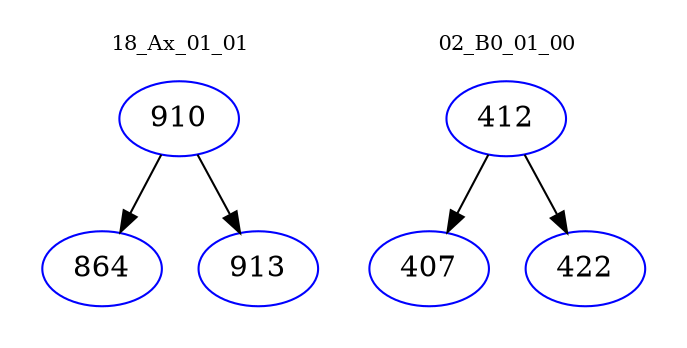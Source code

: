 digraph{
subgraph cluster_0 {
color = white
label = "18_Ax_01_01";
fontsize=10;
T0_910 [label="910", color="blue"]
T0_910 -> T0_864 [color="black"]
T0_864 [label="864", color="blue"]
T0_910 -> T0_913 [color="black"]
T0_913 [label="913", color="blue"]
}
subgraph cluster_1 {
color = white
label = "02_B0_01_00";
fontsize=10;
T1_412 [label="412", color="blue"]
T1_412 -> T1_407 [color="black"]
T1_407 [label="407", color="blue"]
T1_412 -> T1_422 [color="black"]
T1_422 [label="422", color="blue"]
}
}
